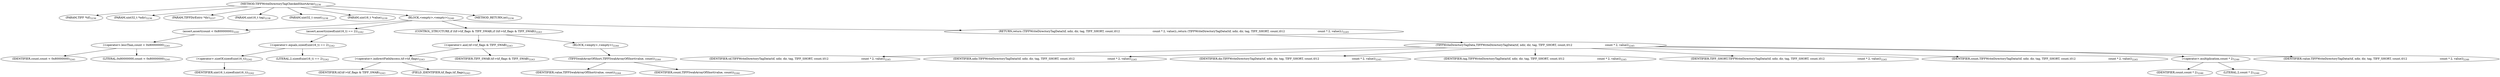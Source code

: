 digraph "TIFFWriteDirectoryTagCheckedShortArray" {  
"69992" [label = <(METHOD,TIFFWriteDirectoryTagCheckedShortArray)<SUB>2236</SUB>> ]
"69993" [label = <(PARAM,TIFF *tif)<SUB>2236</SUB>> ]
"69994" [label = <(PARAM,uint32_t *ndir)<SUB>2236</SUB>> ]
"69995" [label = <(PARAM,TIFFDirEntry *dir)<SUB>2237</SUB>> ]
"69996" [label = <(PARAM,uint16_t tag)<SUB>2238</SUB>> ]
"69997" [label = <(PARAM,uint32_t count)<SUB>2238</SUB>> ]
"69998" [label = <(PARAM,uint16_t *value)<SUB>2239</SUB>> ]
"69999" [label = <(BLOCK,&lt;empty&gt;,&lt;empty&gt;)<SUB>2240</SUB>> ]
"70000" [label = <(assert,assert(count &lt; 0x80000000))<SUB>2241</SUB>> ]
"70001" [label = <(&lt;operator&gt;.lessThan,count &lt; 0x80000000)<SUB>2241</SUB>> ]
"70002" [label = <(IDENTIFIER,count,count &lt; 0x80000000)<SUB>2241</SUB>> ]
"70003" [label = <(LITERAL,0x80000000,count &lt; 0x80000000)<SUB>2241</SUB>> ]
"70004" [label = <(assert,assert(sizeof(uint16_t) == 2))<SUB>2242</SUB>> ]
"70005" [label = <(&lt;operator&gt;.equals,sizeof(uint16_t) == 2)<SUB>2242</SUB>> ]
"70006" [label = <(&lt;operator&gt;.sizeOf,sizeof(uint16_t))<SUB>2242</SUB>> ]
"70007" [label = <(IDENTIFIER,uint16_t,sizeof(uint16_t))<SUB>2242</SUB>> ]
"70008" [label = <(LITERAL,2,sizeof(uint16_t) == 2)<SUB>2242</SUB>> ]
"70009" [label = <(CONTROL_STRUCTURE,if (tif-&gt;tif_flags &amp; TIFF_SWAB),if (tif-&gt;tif_flags &amp; TIFF_SWAB))<SUB>2243</SUB>> ]
"70010" [label = <(&lt;operator&gt;.and,tif-&gt;tif_flags &amp; TIFF_SWAB)<SUB>2243</SUB>> ]
"70011" [label = <(&lt;operator&gt;.indirectFieldAccess,tif-&gt;tif_flags)<SUB>2243</SUB>> ]
"70012" [label = <(IDENTIFIER,tif,tif-&gt;tif_flags &amp; TIFF_SWAB)<SUB>2243</SUB>> ]
"70013" [label = <(FIELD_IDENTIFIER,tif_flags,tif_flags)<SUB>2243</SUB>> ]
"70014" [label = <(IDENTIFIER,TIFF_SWAB,tif-&gt;tif_flags &amp; TIFF_SWAB)<SUB>2243</SUB>> ]
"70015" [label = <(BLOCK,&lt;empty&gt;,&lt;empty&gt;)<SUB>2244</SUB>> ]
"70016" [label = <(TIFFSwabArrayOfShort,TIFFSwabArrayOfShort(value, count))<SUB>2244</SUB>> ]
"70017" [label = <(IDENTIFIER,value,TIFFSwabArrayOfShort(value, count))<SUB>2244</SUB>> ]
"70018" [label = <(IDENTIFIER,count,TIFFSwabArrayOfShort(value, count))<SUB>2244</SUB>> ]
"70019" [label = <(RETURN,return (TIFFWriteDirectoryTagData(tif, ndir, dir, tag, TIFF_SHORT, count,\012                                      count * 2, value));,return (TIFFWriteDirectoryTagData(tif, ndir, dir, tag, TIFF_SHORT, count,\012                                      count * 2, value));)<SUB>2245</SUB>> ]
"70020" [label = <(TIFFWriteDirectoryTagData,TIFFWriteDirectoryTagData(tif, ndir, dir, tag, TIFF_SHORT, count,\012                                      count * 2, value))<SUB>2245</SUB>> ]
"70021" [label = <(IDENTIFIER,tif,TIFFWriteDirectoryTagData(tif, ndir, dir, tag, TIFF_SHORT, count,\012                                      count * 2, value))<SUB>2245</SUB>> ]
"70022" [label = <(IDENTIFIER,ndir,TIFFWriteDirectoryTagData(tif, ndir, dir, tag, TIFF_SHORT, count,\012                                      count * 2, value))<SUB>2245</SUB>> ]
"70023" [label = <(IDENTIFIER,dir,TIFFWriteDirectoryTagData(tif, ndir, dir, tag, TIFF_SHORT, count,\012                                      count * 2, value))<SUB>2245</SUB>> ]
"70024" [label = <(IDENTIFIER,tag,TIFFWriteDirectoryTagData(tif, ndir, dir, tag, TIFF_SHORT, count,\012                                      count * 2, value))<SUB>2245</SUB>> ]
"70025" [label = <(IDENTIFIER,TIFF_SHORT,TIFFWriteDirectoryTagData(tif, ndir, dir, tag, TIFF_SHORT, count,\012                                      count * 2, value))<SUB>2245</SUB>> ]
"70026" [label = <(IDENTIFIER,count,TIFFWriteDirectoryTagData(tif, ndir, dir, tag, TIFF_SHORT, count,\012                                      count * 2, value))<SUB>2245</SUB>> ]
"70027" [label = <(&lt;operator&gt;.multiplication,count * 2)<SUB>2246</SUB>> ]
"70028" [label = <(IDENTIFIER,count,count * 2)<SUB>2246</SUB>> ]
"70029" [label = <(LITERAL,2,count * 2)<SUB>2246</SUB>> ]
"70030" [label = <(IDENTIFIER,value,TIFFWriteDirectoryTagData(tif, ndir, dir, tag, TIFF_SHORT, count,\012                                      count * 2, value))<SUB>2246</SUB>> ]
"70031" [label = <(METHOD_RETURN,int)<SUB>2236</SUB>> ]
  "69992" -> "69993" 
  "69992" -> "69994" 
  "69992" -> "69995" 
  "69992" -> "69996" 
  "69992" -> "69997" 
  "69992" -> "69998" 
  "69992" -> "69999" 
  "69992" -> "70031" 
  "69999" -> "70000" 
  "69999" -> "70004" 
  "69999" -> "70009" 
  "69999" -> "70019" 
  "70000" -> "70001" 
  "70001" -> "70002" 
  "70001" -> "70003" 
  "70004" -> "70005" 
  "70005" -> "70006" 
  "70005" -> "70008" 
  "70006" -> "70007" 
  "70009" -> "70010" 
  "70009" -> "70015" 
  "70010" -> "70011" 
  "70010" -> "70014" 
  "70011" -> "70012" 
  "70011" -> "70013" 
  "70015" -> "70016" 
  "70016" -> "70017" 
  "70016" -> "70018" 
  "70019" -> "70020" 
  "70020" -> "70021" 
  "70020" -> "70022" 
  "70020" -> "70023" 
  "70020" -> "70024" 
  "70020" -> "70025" 
  "70020" -> "70026" 
  "70020" -> "70027" 
  "70020" -> "70030" 
  "70027" -> "70028" 
  "70027" -> "70029" 
}
